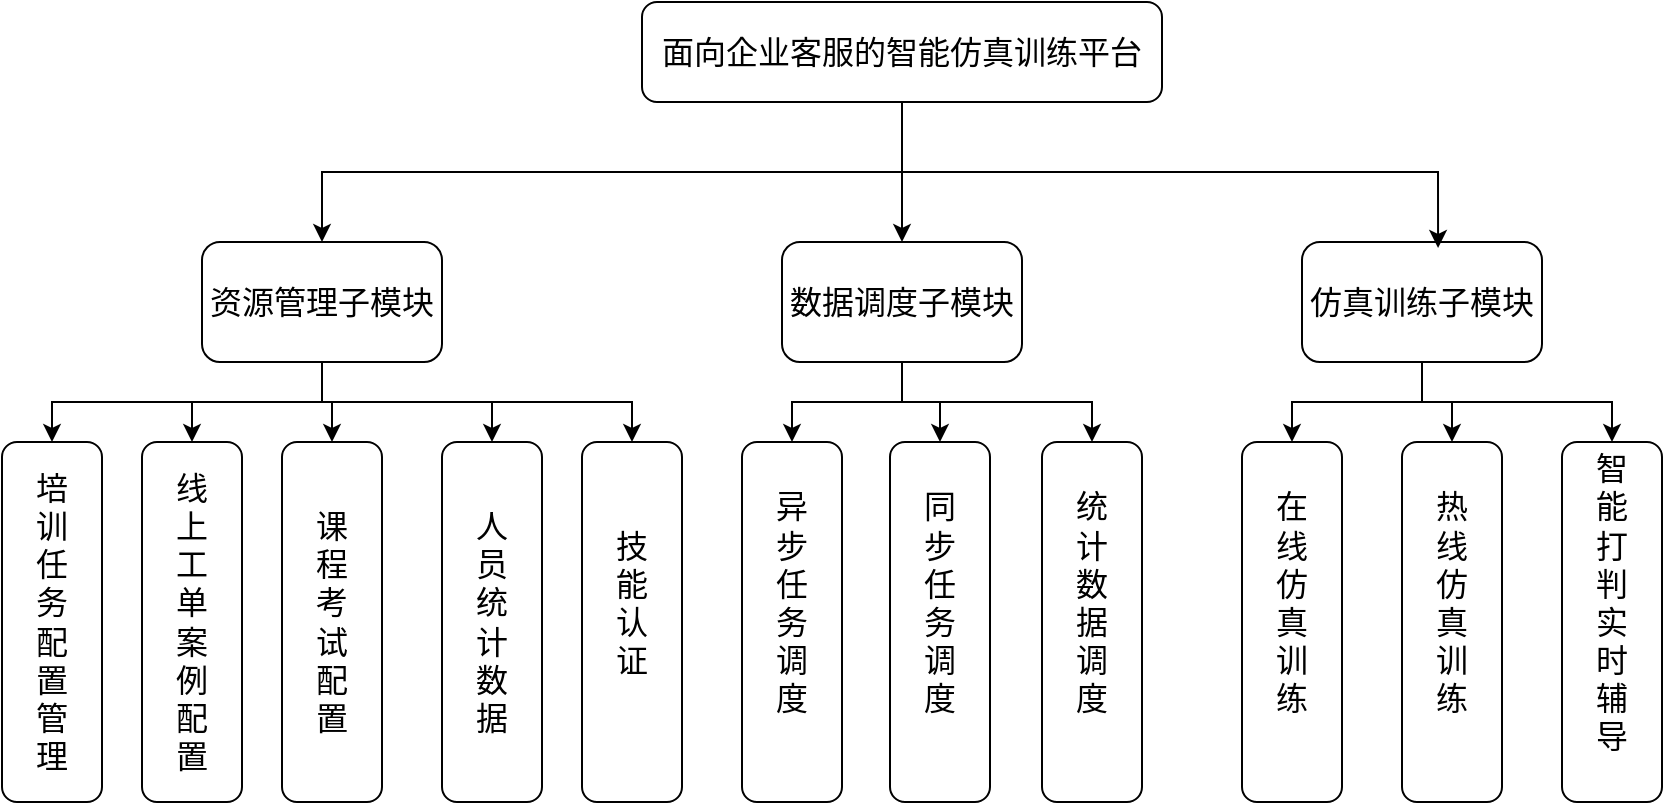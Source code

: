 <mxfile version="28.2.7">
  <diagram name="第 1 页" id="xMs5ethXwr31YWxXagnM">
    <mxGraphModel dx="1803" dy="663" grid="1" gridSize="10" guides="1" tooltips="1" connect="1" arrows="1" fold="1" page="1" pageScale="1" pageWidth="827" pageHeight="1169" math="0" shadow="0">
      <root>
        <mxCell id="0" />
        <mxCell id="1" parent="0" />
        <mxCell id="bpMVPfvarfv760es7vRu-3" value="" style="edgeStyle=orthogonalEdgeStyle;rounded=0;orthogonalLoop=1;jettySize=auto;html=1;exitX=0.5;exitY=1;exitDx=0;exitDy=0;fontSize=16;" parent="1" source="bpMVPfvarfv760es7vRu-1" target="bpMVPfvarfv760es7vRu-2" edge="1">
          <mxGeometry relative="1" as="geometry">
            <mxPoint x="320" y="195" as="sourcePoint" />
          </mxGeometry>
        </mxCell>
        <mxCell id="bpMVPfvarfv760es7vRu-1" value="面向企业客服的智能仿真训练平台" style="rounded=1;whiteSpace=wrap;html=1;fontSize=16;" parent="1" vertex="1">
          <mxGeometry x="290" y="170" width="260" height="50" as="geometry" />
        </mxCell>
        <mxCell id="bpMVPfvarfv760es7vRu-16" value="" style="edgeStyle=orthogonalEdgeStyle;rounded=0;orthogonalLoop=1;jettySize=auto;html=1;exitX=0.5;exitY=1;exitDx=0;exitDy=0;fontSize=16;" parent="1" source="bpMVPfvarfv760es7vRu-2" target="bpMVPfvarfv760es7vRu-9" edge="1">
          <mxGeometry relative="1" as="geometry" />
        </mxCell>
        <mxCell id="bpMVPfvarfv760es7vRu-2" value="资源管理子模块" style="rounded=1;whiteSpace=wrap;html=1;fontSize=16;" parent="1" vertex="1">
          <mxGeometry x="70" y="290" width="120" height="60" as="geometry" />
        </mxCell>
        <mxCell id="bpMVPfvarfv760es7vRu-4" value="数据调度子模块" style="rounded=1;whiteSpace=wrap;html=1;fontSize=16;" parent="1" vertex="1">
          <mxGeometry x="360" y="290" width="120" height="60" as="geometry" />
        </mxCell>
        <mxCell id="bpMVPfvarfv760es7vRu-5" value="仿真训练子模块" style="rounded=1;whiteSpace=wrap;html=1;fontSize=16;" parent="1" vertex="1">
          <mxGeometry x="620" y="290" width="120" height="60" as="geometry" />
        </mxCell>
        <mxCell id="bpMVPfvarfv760es7vRu-6" value="" style="endArrow=classic;html=1;rounded=0;entryX=0.5;entryY=0;entryDx=0;entryDy=0;fontSize=16;" parent="1" target="bpMVPfvarfv760es7vRu-4" edge="1">
          <mxGeometry width="50" height="50" relative="1" as="geometry">
            <mxPoint x="420" y="230" as="sourcePoint" />
            <mxPoint x="440" y="300" as="targetPoint" />
          </mxGeometry>
        </mxCell>
        <mxCell id="bpMVPfvarfv760es7vRu-7" value="" style="endArrow=classic;html=1;rounded=0;exitX=0.5;exitY=1;exitDx=0;exitDy=0;entryX=0.567;entryY=0.05;entryDx=0;entryDy=0;entryPerimeter=0;edgeStyle=orthogonalEdgeStyle;fontSize=16;" parent="1" source="bpMVPfvarfv760es7vRu-1" target="bpMVPfvarfv760es7vRu-5" edge="1">
          <mxGeometry width="50" height="50" relative="1" as="geometry">
            <mxPoint x="420" y="230" as="sourcePoint" />
            <mxPoint x="440" y="300" as="targetPoint" />
          </mxGeometry>
        </mxCell>
        <mxCell id="bpMVPfvarfv760es7vRu-9" value="培&lt;br&gt;训&lt;br&gt;任&lt;br&gt;务&lt;br&gt;配&lt;br&gt;置&lt;br&gt;管&lt;br&gt;理" style="whiteSpace=wrap;html=1;rounded=1;fontSize=16;" parent="1" vertex="1">
          <mxGeometry x="-30" y="390" width="50" height="180" as="geometry" />
        </mxCell>
        <mxCell id="bpMVPfvarfv760es7vRu-21" value="线&lt;br&gt;上&lt;div&gt;工&lt;br&gt;单&lt;br&gt;案&lt;br&gt;例&lt;br&gt;配&lt;br&gt;置&lt;/div&gt;" style="whiteSpace=wrap;html=1;rounded=1;fontSize=16;" parent="1" vertex="1">
          <mxGeometry x="40" y="390" width="50" height="180" as="geometry" />
        </mxCell>
        <mxCell id="bpMVPfvarfv760es7vRu-22" value="" style="endArrow=classic;html=1;rounded=0;exitX=0.5;exitY=1;exitDx=0;exitDy=0;entryX=0.5;entryY=0;entryDx=0;entryDy=0;edgeStyle=orthogonalEdgeStyle;fontSize=16;" parent="1" source="bpMVPfvarfv760es7vRu-2" target="bpMVPfvarfv760es7vRu-21" edge="1">
          <mxGeometry width="50" height="50" relative="1" as="geometry">
            <mxPoint x="220" y="400" as="sourcePoint" />
            <mxPoint x="270" y="350" as="targetPoint" />
          </mxGeometry>
        </mxCell>
        <mxCell id="bpMVPfvarfv760es7vRu-23" value="课&lt;br&gt;程&lt;br&gt;考&lt;br&gt;试&lt;br&gt;配&lt;br&gt;置" style="whiteSpace=wrap;html=1;rounded=1;fontSize=16;" parent="1" vertex="1">
          <mxGeometry x="110" y="390" width="50" height="180" as="geometry" />
        </mxCell>
        <mxCell id="bpMVPfvarfv760es7vRu-24" value="人&lt;br&gt;员&lt;br&gt;统&lt;div&gt;计&lt;br&gt;数&lt;br&gt;据&lt;/div&gt;" style="whiteSpace=wrap;html=1;rounded=1;fontSize=16;" parent="1" vertex="1">
          <mxGeometry x="190" y="390" width="50" height="180" as="geometry" />
        </mxCell>
        <mxCell id="bpMVPfvarfv760es7vRu-25" value="技&lt;br&gt;能&lt;br&gt;认&lt;br&gt;证&lt;div&gt;&lt;br&gt;&lt;/div&gt;" style="whiteSpace=wrap;html=1;rounded=1;fontSize=16;" parent="1" vertex="1">
          <mxGeometry x="260" y="390" width="50" height="180" as="geometry" />
        </mxCell>
        <mxCell id="bpMVPfvarfv760es7vRu-26" value="异&lt;br&gt;步&lt;br&gt;任&lt;br&gt;务&lt;br&gt;调&lt;br&gt;度&lt;br&gt;&lt;div&gt;&lt;br&gt;&lt;/div&gt;" style="whiteSpace=wrap;html=1;rounded=1;fontSize=16;" parent="1" vertex="1">
          <mxGeometry x="340" y="390" width="50" height="180" as="geometry" />
        </mxCell>
        <mxCell id="bpMVPfvarfv760es7vRu-27" value="同&lt;br&gt;步&lt;br&gt;任&lt;br&gt;务&lt;br&gt;调&lt;br&gt;度&lt;br&gt;&lt;div&gt;&lt;br&gt;&lt;/div&gt;" style="whiteSpace=wrap;html=1;rounded=1;fontSize=16;" parent="1" vertex="1">
          <mxGeometry x="414" y="390" width="50" height="180" as="geometry" />
        </mxCell>
        <mxCell id="bpMVPfvarfv760es7vRu-28" value="统&lt;br&gt;计&lt;br&gt;数&lt;br&gt;据&lt;br&gt;调&lt;br&gt;度&lt;br&gt;&lt;div&gt;&lt;br&gt;&lt;/div&gt;" style="whiteSpace=wrap;html=1;rounded=1;fontSize=16;" parent="1" vertex="1">
          <mxGeometry x="490" y="390" width="50" height="180" as="geometry" />
        </mxCell>
        <mxCell id="bpMVPfvarfv760es7vRu-29" value="在&lt;br&gt;线&lt;br&gt;仿&lt;br&gt;真&lt;br&gt;训&lt;br&gt;练&lt;br&gt;&lt;div&gt;&lt;br&gt;&lt;/div&gt;" style="whiteSpace=wrap;html=1;rounded=1;fontSize=16;" parent="1" vertex="1">
          <mxGeometry x="590" y="390" width="50" height="180" as="geometry" />
        </mxCell>
        <mxCell id="bpMVPfvarfv760es7vRu-30" value="热&lt;br&gt;线&lt;br&gt;仿&lt;br&gt;真&lt;br&gt;训&lt;br&gt;练&lt;br&gt;&lt;div&gt;&lt;br&gt;&lt;/div&gt;" style="whiteSpace=wrap;html=1;rounded=1;fontSize=16;" parent="1" vertex="1">
          <mxGeometry x="670" y="390" width="50" height="180" as="geometry" />
        </mxCell>
        <mxCell id="bpMVPfvarfv760es7vRu-31" value="智&lt;br&gt;能&lt;br&gt;打&lt;br&gt;判&lt;br&gt;实&lt;br&gt;时&lt;br&gt;辅&lt;br&gt;导&lt;br&gt;&lt;div&gt;&lt;br&gt;&lt;/div&gt;" style="whiteSpace=wrap;html=1;rounded=1;fontSize=16;" parent="1" vertex="1">
          <mxGeometry x="750" y="390" width="50" height="180" as="geometry" />
        </mxCell>
        <mxCell id="bpMVPfvarfv760es7vRu-33" value="" style="endArrow=classic;html=1;rounded=0;entryX=0.5;entryY=0;entryDx=0;entryDy=0;edgeStyle=orthogonalEdgeStyle;fontSize=16;" parent="1" target="bpMVPfvarfv760es7vRu-23" edge="1">
          <mxGeometry width="50" height="50" relative="1" as="geometry">
            <mxPoint x="180" y="350" as="sourcePoint" />
            <mxPoint x="190" y="360" as="targetPoint" />
            <Array as="points">
              <mxPoint x="130" y="350" />
              <mxPoint x="130" y="370" />
              <mxPoint x="135" y="370" />
            </Array>
          </mxGeometry>
        </mxCell>
        <mxCell id="bpMVPfvarfv760es7vRu-34" value="" style="endArrow=classic;html=1;rounded=0;entryX=0.5;entryY=0;entryDx=0;entryDy=0;edgeStyle=orthogonalEdgeStyle;fontSize=16;" parent="1" target="bpMVPfvarfv760es7vRu-24" edge="1">
          <mxGeometry width="50" height="50" relative="1" as="geometry">
            <mxPoint x="130" y="350" as="sourcePoint" />
            <mxPoint x="220" y="360" as="targetPoint" />
            <Array as="points">
              <mxPoint x="130" y="350" />
              <mxPoint x="130" y="370" />
              <mxPoint x="215" y="370" />
            </Array>
          </mxGeometry>
        </mxCell>
        <mxCell id="bpMVPfvarfv760es7vRu-35" value="" style="endArrow=classic;html=1;rounded=0;entryX=0.5;entryY=0;entryDx=0;entryDy=0;edgeStyle=orthogonalEdgeStyle;exitX=0.5;exitY=1;exitDx=0;exitDy=0;fontSize=16;" parent="1" source="bpMVPfvarfv760es7vRu-2" target="bpMVPfvarfv760es7vRu-25" edge="1">
          <mxGeometry width="50" height="50" relative="1" as="geometry">
            <mxPoint x="180" y="350" as="sourcePoint" />
            <mxPoint x="310" y="370" as="targetPoint" />
            <Array as="points">
              <mxPoint x="130" y="370" />
              <mxPoint x="285" y="370" />
            </Array>
          </mxGeometry>
        </mxCell>
        <mxCell id="bpMVPfvarfv760es7vRu-36" value="" style="endArrow=classic;html=1;rounded=0;exitX=0.5;exitY=1;exitDx=0;exitDy=0;entryX=0.5;entryY=0;entryDx=0;entryDy=0;edgeStyle=orthogonalEdgeStyle;fontSize=16;" parent="1" source="bpMVPfvarfv760es7vRu-4" target="bpMVPfvarfv760es7vRu-26" edge="1">
          <mxGeometry width="50" height="50" relative="1" as="geometry">
            <mxPoint x="450" y="420" as="sourcePoint" />
            <mxPoint x="500" y="370" as="targetPoint" />
          </mxGeometry>
        </mxCell>
        <mxCell id="bpMVPfvarfv760es7vRu-37" value="" style="endArrow=classic;html=1;rounded=0;exitX=0.5;exitY=1;exitDx=0;exitDy=0;entryX=0.5;entryY=0;entryDx=0;entryDy=0;edgeStyle=orthogonalEdgeStyle;fontSize=16;" parent="1" source="bpMVPfvarfv760es7vRu-4" target="bpMVPfvarfv760es7vRu-27" edge="1">
          <mxGeometry width="50" height="50" relative="1" as="geometry">
            <mxPoint x="440" y="400" as="sourcePoint" />
            <mxPoint x="490" y="350" as="targetPoint" />
          </mxGeometry>
        </mxCell>
        <mxCell id="bpMVPfvarfv760es7vRu-38" value="" style="endArrow=classic;html=1;rounded=0;entryX=0.5;entryY=0;entryDx=0;entryDy=0;edgeStyle=orthogonalEdgeStyle;fontSize=16;" parent="1" target="bpMVPfvarfv760es7vRu-28" edge="1">
          <mxGeometry width="50" height="50" relative="1" as="geometry">
            <mxPoint x="420" y="350" as="sourcePoint" />
            <mxPoint x="520" y="340" as="targetPoint" />
            <Array as="points">
              <mxPoint x="420" y="370" />
              <mxPoint x="515" y="370" />
            </Array>
          </mxGeometry>
        </mxCell>
        <mxCell id="bpMVPfvarfv760es7vRu-39" value="" style="endArrow=classic;html=1;rounded=0;exitX=0.5;exitY=1;exitDx=0;exitDy=0;entryX=0.5;entryY=0;entryDx=0;entryDy=0;edgeStyle=orthogonalEdgeStyle;fontSize=16;" parent="1" source="bpMVPfvarfv760es7vRu-5" target="bpMVPfvarfv760es7vRu-29" edge="1">
          <mxGeometry width="50" height="50" relative="1" as="geometry">
            <mxPoint x="450" y="400" as="sourcePoint" />
            <mxPoint x="500" y="350" as="targetPoint" />
          </mxGeometry>
        </mxCell>
        <mxCell id="bpMVPfvarfv760es7vRu-40" value="" style="endArrow=classic;html=1;rounded=0;exitX=0.5;exitY=1;exitDx=0;exitDy=0;entryX=0.5;entryY=0;entryDx=0;entryDy=0;edgeStyle=orthogonalEdgeStyle;fontSize=16;" parent="1" source="bpMVPfvarfv760es7vRu-5" target="bpMVPfvarfv760es7vRu-30" edge="1">
          <mxGeometry width="50" height="50" relative="1" as="geometry">
            <mxPoint x="680" y="390" as="sourcePoint" />
            <mxPoint x="730" y="340" as="targetPoint" />
          </mxGeometry>
        </mxCell>
        <mxCell id="bpMVPfvarfv760es7vRu-41" value="" style="endArrow=classic;html=1;rounded=0;entryX=0.5;entryY=0;entryDx=0;entryDy=0;edgeStyle=orthogonalEdgeStyle;fontSize=16;" parent="1" target="bpMVPfvarfv760es7vRu-31" edge="1">
          <mxGeometry width="50" height="50" relative="1" as="geometry">
            <mxPoint x="680" y="350" as="sourcePoint" />
            <mxPoint x="730" y="340" as="targetPoint" />
            <Array as="points">
              <mxPoint x="680" y="370" />
              <mxPoint x="775" y="370" />
            </Array>
          </mxGeometry>
        </mxCell>
      </root>
    </mxGraphModel>
  </diagram>
</mxfile>
